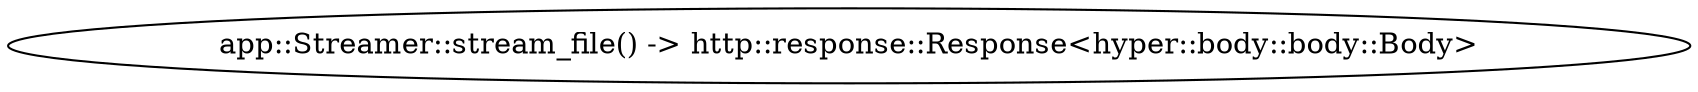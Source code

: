 digraph "/home" {
    0 [ label = "app::Streamer::stream_file() -> http::response::Response<hyper::body::body::Body>"]
}
digraph app_state {
    0 [ label = "crate::ApplicationState() -> crate::ApplicationState"]
}